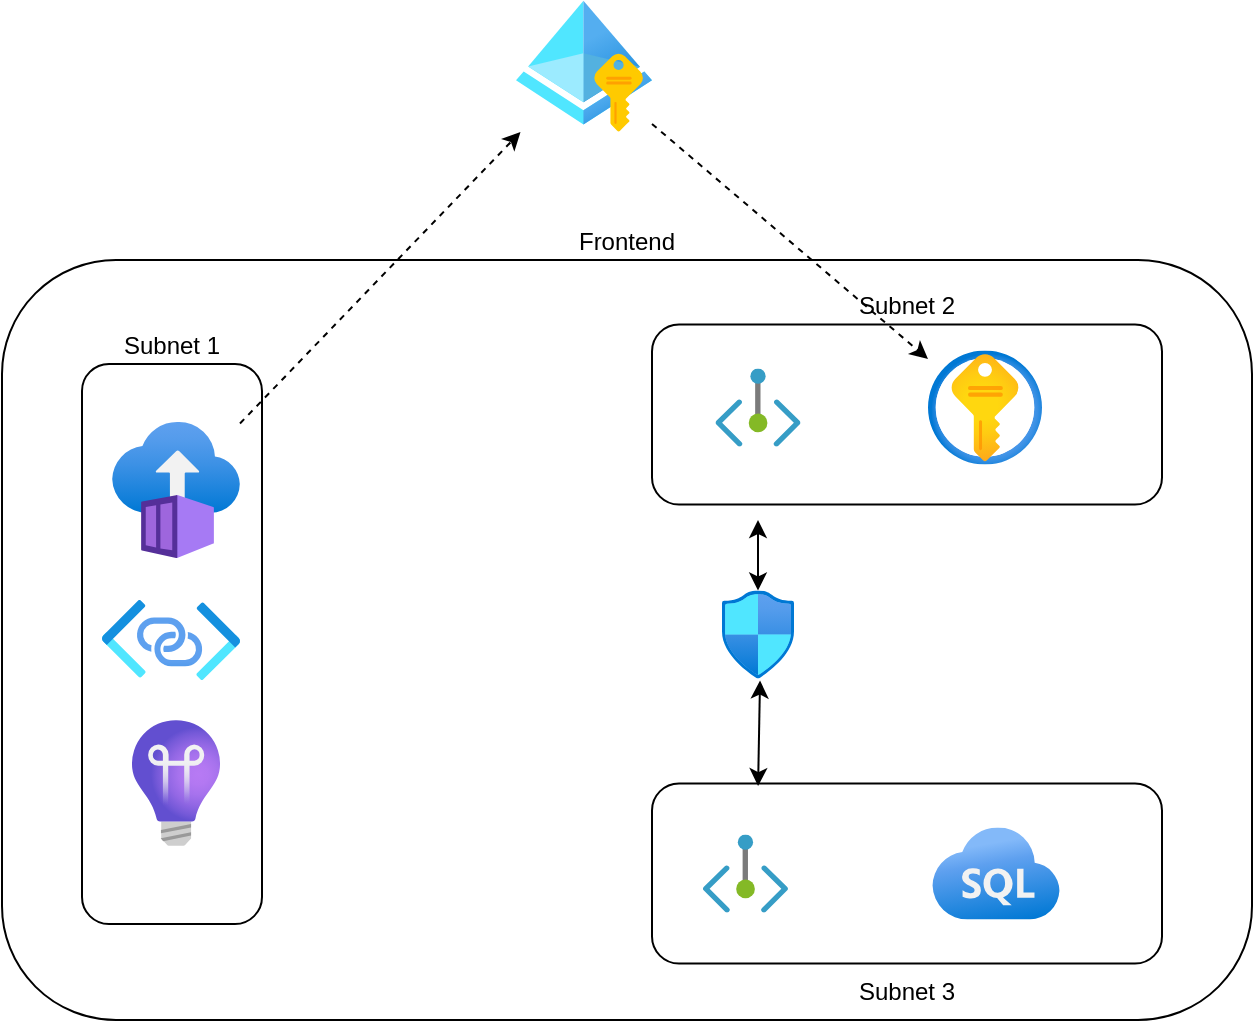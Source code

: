 <mxfile version="21.0.6" type="device"><diagram name="Page-1" id="FytgiUqkm5GPXIHzUXbD"><mxGraphModel dx="2257" dy="1116" grid="1" gridSize="10" guides="1" tooltips="1" connect="1" arrows="1" fold="1" page="1" pageScale="1" pageWidth="850" pageHeight="1100" math="0" shadow="0"><root><mxCell id="0"/><mxCell id="1" parent="0"/><mxCell id="A4_IoPBeviKEkCfWcavT-7" value="Frontend" style="rounded=1;whiteSpace=wrap;html=1;fillColor=none;labelPosition=center;verticalLabelPosition=top;align=center;verticalAlign=bottom;" parent="1" vertex="1"><mxGeometry x="113" y="280" width="625" height="380" as="geometry"/></mxCell><mxCell id="A4_IoPBeviKEkCfWcavT-21" value="Subnet 1" style="rounded=1;whiteSpace=wrap;html=1;fillColor=none;labelPosition=center;verticalLabelPosition=top;align=center;verticalAlign=bottom;" parent="1" vertex="1"><mxGeometry x="153" y="332" width="90" height="280" as="geometry"/></mxCell><mxCell id="A4_IoPBeviKEkCfWcavT-10" value="Subnet 2" style="rounded=1;whiteSpace=wrap;html=1;fillColor=none;labelPosition=center;verticalLabelPosition=top;align=center;verticalAlign=bottom;" parent="1" vertex="1"><mxGeometry x="438" y="312.25" width="255" height="90" as="geometry"/></mxCell><mxCell id="NAYr8Jp1Gpe0SrhgK4cq-3" value="" style="aspect=fixed;html=1;points=[];align=center;image;fontSize=12;image=img/lib/azure2/devops/Application_Insights.svg;" parent="1" vertex="1"><mxGeometry x="178" y="510" width="44" height="63" as="geometry"/></mxCell><mxCell id="A4_IoPBeviKEkCfWcavT-3" value="" style="aspect=fixed;html=1;points=[];align=center;image;fontSize=12;image=img/lib/azure2/networking/Private_Endpoint.svg;fillColor=none;" parent="1" vertex="1"><mxGeometry x="463.45" y="567.25" width="42.55" height="39" as="geometry"/></mxCell><mxCell id="A4_IoPBeviKEkCfWcavT-9" value="" style="aspect=fixed;html=1;points=[];align=center;image;fontSize=12;image=img/lib/azure2/networking/Network_Security_Groups.svg;rounded=1;fillColor=none;" parent="1" vertex="1"><mxGeometry x="472.88" y="445.25" width="36.24" height="44" as="geometry"/></mxCell><mxCell id="A4_IoPBeviKEkCfWcavT-15" value="" style="endArrow=classic;startArrow=classic;html=1;rounded=0;entryX=0.528;entryY=1.023;entryDx=0;entryDy=0;entryPerimeter=0;exitX=0.208;exitY=0.014;exitDx=0;exitDy=0;exitPerimeter=0;" parent="1" target="A4_IoPBeviKEkCfWcavT-9" edge="1" source="qDwgUS6RieluRxAYZsNb-8"><mxGeometry width="50" height="50" relative="1" as="geometry"><mxPoint x="698" y="539.5" as="sourcePoint"/><mxPoint x="751" y="492.992" as="targetPoint"/></mxGeometry></mxCell><mxCell id="A4_IoPBeviKEkCfWcavT-16" value="" style="endArrow=classic;startArrow=classic;html=1;rounded=0;" parent="1" source="A4_IoPBeviKEkCfWcavT-9" edge="1"><mxGeometry width="50" height="50" relative="1" as="geometry"><mxPoint x="627.88" y="460" as="sourcePoint"/><mxPoint x="491" y="410" as="targetPoint"/></mxGeometry></mxCell><mxCell id="A4_IoPBeviKEkCfWcavT-19" value="" style="aspect=fixed;html=1;points=[];align=center;image;fontSize=12;image=img/lib/azure2/networking/Private_Endpoint.svg;fillColor=none;" parent="1" vertex="1"><mxGeometry x="469.72" y="334.25" width="42.55" height="39" as="geometry"/></mxCell><mxCell id="-JuJx99K8etZUBjSIL4l-1" value="" style="aspect=fixed;html=1;points=[];align=center;image;fontSize=12;image=img/lib/azure2/identity/Managed_Identities.svg;" parent="1" vertex="1"><mxGeometry x="370" y="150" width="68" height="66" as="geometry"/></mxCell><mxCell id="NAYr8Jp1Gpe0SrhgK4cq-1" value="" style="aspect=fixed;html=1;points=[];align=center;image;fontSize=12;image=img/lib/azure2/compute/Container_Instances.svg;" parent="1" vertex="1"><mxGeometry x="168" y="361" width="64" height="68" as="geometry"/></mxCell><mxCell id="-JuJx99K8etZUBjSIL4l-2" value="" style="endArrow=classic;html=1;rounded=0;dashed=1;" parent="1" source="NAYr8Jp1Gpe0SrhgK4cq-1" target="-JuJx99K8etZUBjSIL4l-1" edge="1"><mxGeometry width="50" height="50" relative="1" as="geometry"><mxPoint x="278" y="130" as="sourcePoint"/><mxPoint x="428" y="260" as="targetPoint"/></mxGeometry></mxCell><mxCell id="-JuJx99K8etZUBjSIL4l-3" value="" style="endArrow=classic;html=1;rounded=0;dashed=1;" parent="1" source="-JuJx99K8etZUBjSIL4l-1" target="qDwgUS6RieluRxAYZsNb-10" edge="1"><mxGeometry width="50" height="50" relative="1" as="geometry"><mxPoint x="498" y="580" as="sourcePoint"/><mxPoint x="781" y="341.493" as="targetPoint"/></mxGeometry></mxCell><mxCell id="-JuJx99K8etZUBjSIL4l-5" value="" style="aspect=fixed;html=1;points=[];align=center;image;fontSize=12;image=img/lib/azure2/networking/Private_Link_Service.svg;" parent="1" vertex="1"><mxGeometry x="163" y="450" width="69" height="40" as="geometry"/></mxCell><mxCell id="qDwgUS6RieluRxAYZsNb-7" value="" style="aspect=fixed;html=1;points=[];align=center;image;fontSize=12;image=img/lib/azure2/databases/Azure_SQL.svg;" vertex="1" parent="1"><mxGeometry x="578" y="563.75" width="64" height="46" as="geometry"/></mxCell><mxCell id="qDwgUS6RieluRxAYZsNb-8" value="Subnet 3" style="rounded=1;whiteSpace=wrap;html=1;fillColor=none;labelPosition=center;verticalLabelPosition=bottom;align=center;verticalAlign=top;" vertex="1" parent="1"><mxGeometry x="438" y="541.75" width="255" height="90" as="geometry"/></mxCell><mxCell id="qDwgUS6RieluRxAYZsNb-10" value="" style="aspect=fixed;html=1;points=[];align=center;image;fontSize=12;image=img/lib/azure2/security/Key_Vaults.svg;" vertex="1" parent="1"><mxGeometry x="576" y="325.25" width="57" height="57" as="geometry"/></mxCell></root></mxGraphModel></diagram></mxfile>